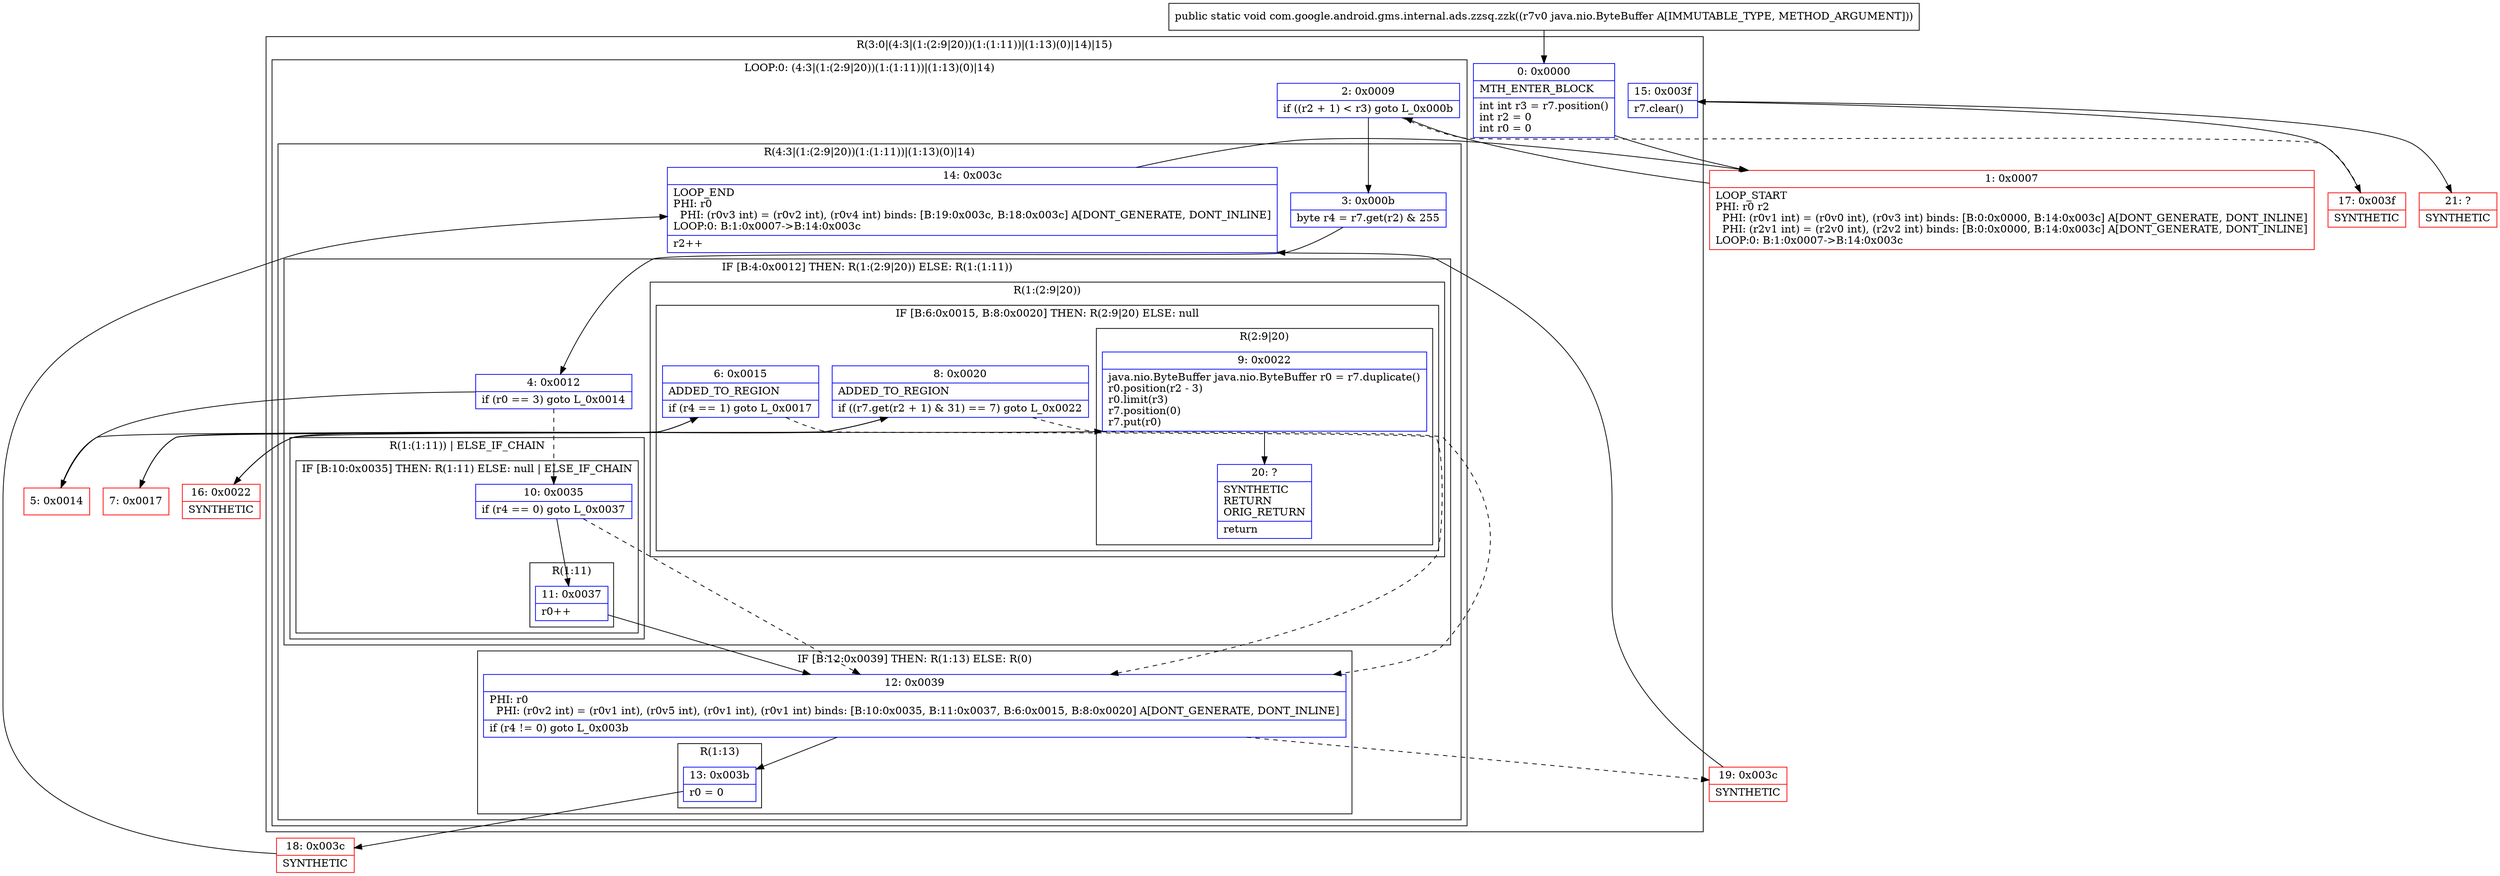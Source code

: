 digraph "CFG forcom.google.android.gms.internal.ads.zzsq.zzk(Ljava\/nio\/ByteBuffer;)V" {
subgraph cluster_Region_1680523230 {
label = "R(3:0|(4:3|(1:(2:9|20))(1:(1:11))|(1:13)(0)|14)|15)";
node [shape=record,color=blue];
Node_0 [shape=record,label="{0\:\ 0x0000|MTH_ENTER_BLOCK\l|int int r3 = r7.position()\lint r2 = 0\lint r0 = 0\l}"];
subgraph cluster_LoopRegion_1076342835 {
label = "LOOP:0: (4:3|(1:(2:9|20))(1:(1:11))|(1:13)(0)|14)";
node [shape=record,color=blue];
Node_2 [shape=record,label="{2\:\ 0x0009|if ((r2 + 1) \< r3) goto L_0x000b\l}"];
subgraph cluster_Region_1312514500 {
label = "R(4:3|(1:(2:9|20))(1:(1:11))|(1:13)(0)|14)";
node [shape=record,color=blue];
Node_3 [shape=record,label="{3\:\ 0x000b|byte r4 = r7.get(r2) & 255\l}"];
subgraph cluster_IfRegion_298676825 {
label = "IF [B:4:0x0012] THEN: R(1:(2:9|20)) ELSE: R(1:(1:11))";
node [shape=record,color=blue];
Node_4 [shape=record,label="{4\:\ 0x0012|if (r0 == 3) goto L_0x0014\l}"];
subgraph cluster_Region_849409301 {
label = "R(1:(2:9|20))";
node [shape=record,color=blue];
subgraph cluster_IfRegion_2145313682 {
label = "IF [B:6:0x0015, B:8:0x0020] THEN: R(2:9|20) ELSE: null";
node [shape=record,color=blue];
Node_6 [shape=record,label="{6\:\ 0x0015|ADDED_TO_REGION\l|if (r4 == 1) goto L_0x0017\l}"];
Node_8 [shape=record,label="{8\:\ 0x0020|ADDED_TO_REGION\l|if ((r7.get(r2 + 1) & 31) == 7) goto L_0x0022\l}"];
subgraph cluster_Region_1224327913 {
label = "R(2:9|20)";
node [shape=record,color=blue];
Node_9 [shape=record,label="{9\:\ 0x0022|java.nio.ByteBuffer java.nio.ByteBuffer r0 = r7.duplicate()\lr0.position(r2 \- 3)\lr0.limit(r3)\lr7.position(0)\lr7.put(r0)\l}"];
Node_20 [shape=record,label="{20\:\ ?|SYNTHETIC\lRETURN\lORIG_RETURN\l|return\l}"];
}
}
}
subgraph cluster_Region_353132254 {
label = "R(1:(1:11)) | ELSE_IF_CHAIN\l";
node [shape=record,color=blue];
subgraph cluster_IfRegion_419942785 {
label = "IF [B:10:0x0035] THEN: R(1:11) ELSE: null | ELSE_IF_CHAIN\l";
node [shape=record,color=blue];
Node_10 [shape=record,label="{10\:\ 0x0035|if (r4 == 0) goto L_0x0037\l}"];
subgraph cluster_Region_82646593 {
label = "R(1:11)";
node [shape=record,color=blue];
Node_11 [shape=record,label="{11\:\ 0x0037|r0++\l}"];
}
}
}
}
subgraph cluster_IfRegion_808990257 {
label = "IF [B:12:0x0039] THEN: R(1:13) ELSE: R(0)";
node [shape=record,color=blue];
Node_12 [shape=record,label="{12\:\ 0x0039|PHI: r0 \l  PHI: (r0v2 int) = (r0v1 int), (r0v5 int), (r0v1 int), (r0v1 int) binds: [B:10:0x0035, B:11:0x0037, B:6:0x0015, B:8:0x0020] A[DONT_GENERATE, DONT_INLINE]\l|if (r4 != 0) goto L_0x003b\l}"];
subgraph cluster_Region_42300018 {
label = "R(1:13)";
node [shape=record,color=blue];
Node_13 [shape=record,label="{13\:\ 0x003b|r0 = 0\l}"];
}
subgraph cluster_Region_136774624 {
label = "R(0)";
node [shape=record,color=blue];
}
}
Node_14 [shape=record,label="{14\:\ 0x003c|LOOP_END\lPHI: r0 \l  PHI: (r0v3 int) = (r0v2 int), (r0v4 int) binds: [B:19:0x003c, B:18:0x003c] A[DONT_GENERATE, DONT_INLINE]\lLOOP:0: B:1:0x0007\-\>B:14:0x003c\l|r2++\l}"];
}
}
Node_15 [shape=record,label="{15\:\ 0x003f|r7.clear()\l}"];
}
Node_1 [shape=record,color=red,label="{1\:\ 0x0007|LOOP_START\lPHI: r0 r2 \l  PHI: (r0v1 int) = (r0v0 int), (r0v3 int) binds: [B:0:0x0000, B:14:0x003c] A[DONT_GENERATE, DONT_INLINE]\l  PHI: (r2v1 int) = (r2v0 int), (r2v2 int) binds: [B:0:0x0000, B:14:0x003c] A[DONT_GENERATE, DONT_INLINE]\lLOOP:0: B:1:0x0007\-\>B:14:0x003c\l}"];
Node_5 [shape=record,color=red,label="{5\:\ 0x0014}"];
Node_7 [shape=record,color=red,label="{7\:\ 0x0017}"];
Node_16 [shape=record,color=red,label="{16\:\ 0x0022|SYNTHETIC\l}"];
Node_17 [shape=record,color=red,label="{17\:\ 0x003f|SYNTHETIC\l}"];
Node_18 [shape=record,color=red,label="{18\:\ 0x003c|SYNTHETIC\l}"];
Node_19 [shape=record,color=red,label="{19\:\ 0x003c|SYNTHETIC\l}"];
Node_21 [shape=record,color=red,label="{21\:\ ?|SYNTHETIC\l}"];
MethodNode[shape=record,label="{public static void com.google.android.gms.internal.ads.zzsq.zzk((r7v0 java.nio.ByteBuffer A[IMMUTABLE_TYPE, METHOD_ARGUMENT])) }"];
MethodNode -> Node_0;
Node_0 -> Node_1;
Node_2 -> Node_3;
Node_2 -> Node_17[style=dashed];
Node_3 -> Node_4;
Node_4 -> Node_5;
Node_4 -> Node_10[style=dashed];
Node_6 -> Node_7;
Node_6 -> Node_12[style=dashed];
Node_8 -> Node_12[style=dashed];
Node_8 -> Node_16;
Node_9 -> Node_20;
Node_10 -> Node_11;
Node_10 -> Node_12[style=dashed];
Node_11 -> Node_12;
Node_12 -> Node_13;
Node_12 -> Node_19[style=dashed];
Node_13 -> Node_18;
Node_14 -> Node_1;
Node_15 -> Node_21;
Node_1 -> Node_2;
Node_5 -> Node_6;
Node_7 -> Node_8;
Node_16 -> Node_9;
Node_17 -> Node_15;
Node_18 -> Node_14;
Node_19 -> Node_14;
}

